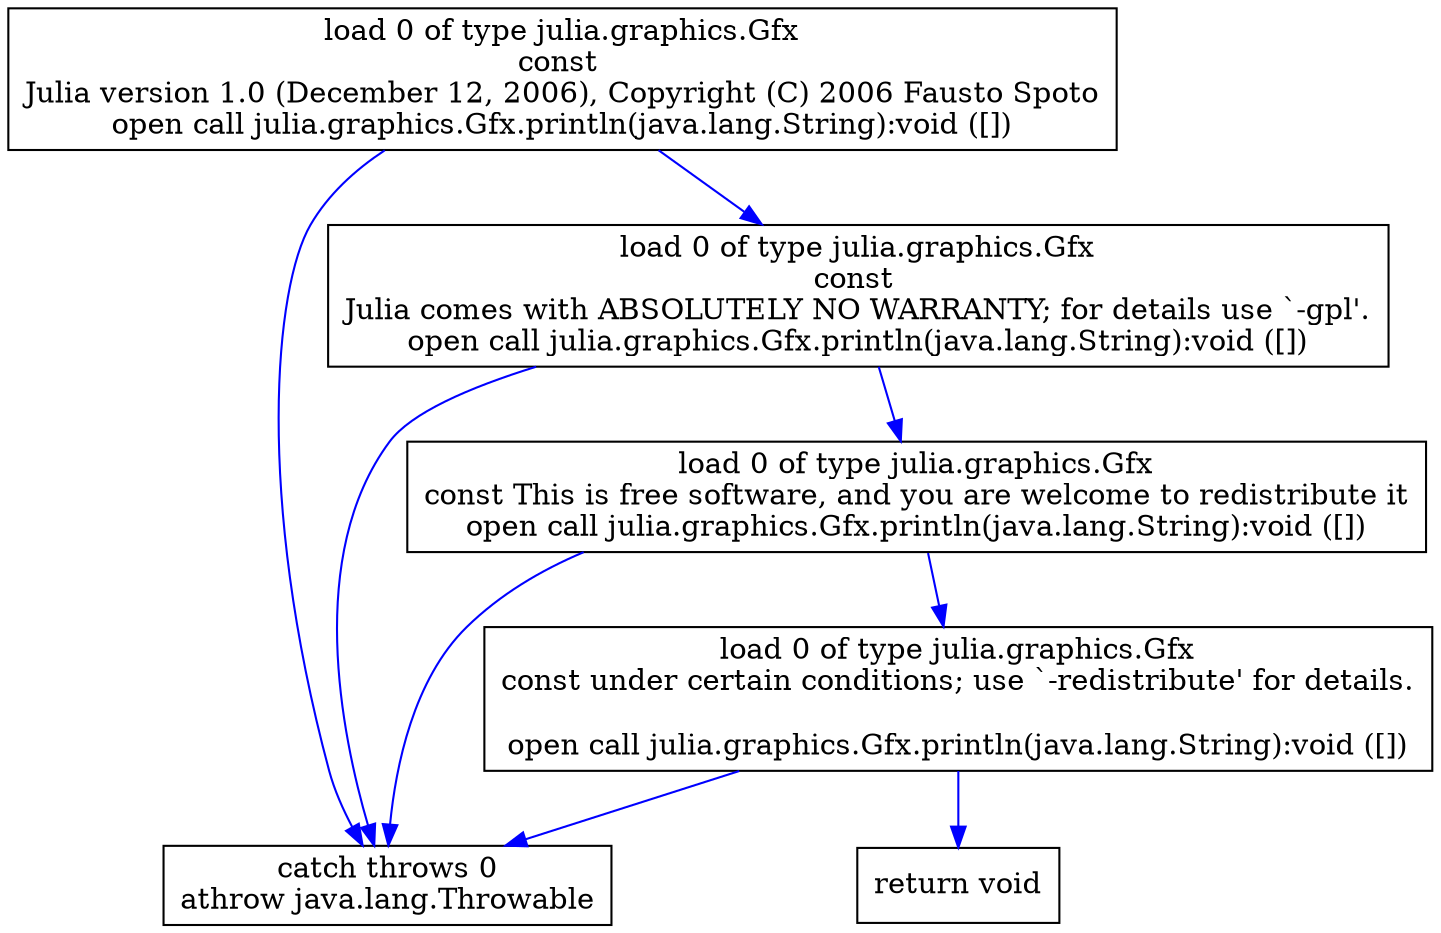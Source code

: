 digraph "protected static julia.Julia.disclaimer(julia.graphics.Gfx):void" {
size = "11,7.5";
codeblock_562 [ shape = box, label = "load 0 of type julia.graphics.Gfx\nconst \nJulia version 1.0 (December 12, 2006), Copyright (C) 2006 Fausto Spoto\nopen call julia.graphics.Gfx.println(java.lang.String):void ([])"];
codeblock_555 [ shape = box, label = "catch throws 0\nathrow java.lang.Throwable"];
codeblock_562->codeblock_555 [color = blue label = "" fontsize = 8]
codeblock_560 [ shape = box, label = "load 0 of type julia.graphics.Gfx\nconst \nJulia comes with ABSOLUTELY NO WARRANTY; for details use `-gpl'.\nopen call julia.graphics.Gfx.println(java.lang.String):void ([])"];
codeblock_560->codeblock_555 [color = blue label = "" fontsize = 8]
codeblock_558 [ shape = box, label = "load 0 of type julia.graphics.Gfx\nconst This is free software, and you are welcome to redistribute it\nopen call julia.graphics.Gfx.println(java.lang.String):void ([])"];
codeblock_558->codeblock_555 [color = blue label = "" fontsize = 8]
codeblock_556 [ shape = box, label = "load 0 of type julia.graphics.Gfx\nconst under certain conditions; use `-redistribute' for details.\n\nopen call julia.graphics.Gfx.println(java.lang.String):void ([])"];
codeblock_556->codeblock_555 [color = blue label = "" fontsize = 8]
codeblock_554 [ shape = box, label = "return void"];
codeblock_556->codeblock_554 [color = blue label = "" fontsize = 8]
codeblock_558->codeblock_556 [color = blue label = "" fontsize = 8]
codeblock_560->codeblock_558 [color = blue label = "" fontsize = 8]
codeblock_562->codeblock_560 [color = blue label = "" fontsize = 8]
}